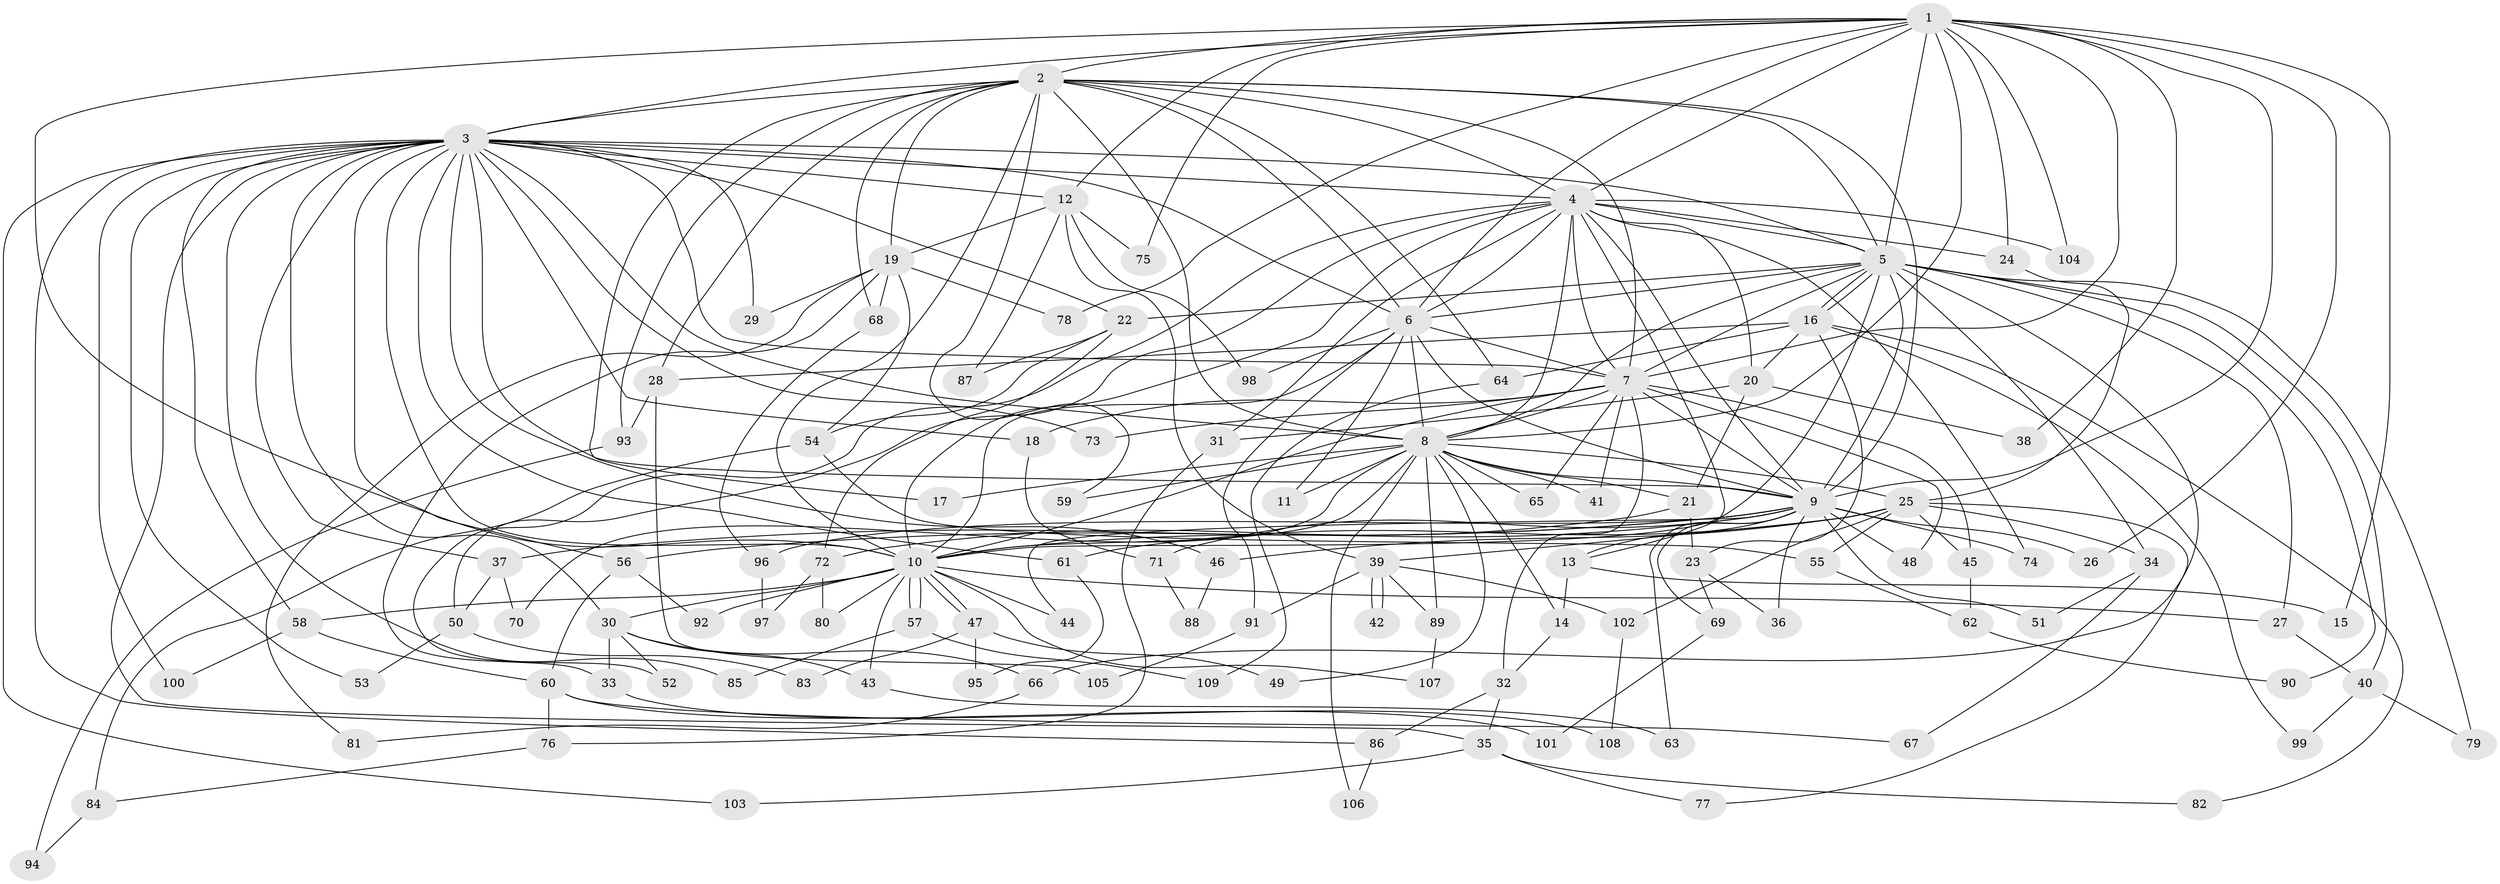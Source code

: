 // Generated by graph-tools (version 1.1) at 2025/35/03/09/25 02:35:00]
// undirected, 109 vertices, 243 edges
graph export_dot {
graph [start="1"]
  node [color=gray90,style=filled];
  1;
  2;
  3;
  4;
  5;
  6;
  7;
  8;
  9;
  10;
  11;
  12;
  13;
  14;
  15;
  16;
  17;
  18;
  19;
  20;
  21;
  22;
  23;
  24;
  25;
  26;
  27;
  28;
  29;
  30;
  31;
  32;
  33;
  34;
  35;
  36;
  37;
  38;
  39;
  40;
  41;
  42;
  43;
  44;
  45;
  46;
  47;
  48;
  49;
  50;
  51;
  52;
  53;
  54;
  55;
  56;
  57;
  58;
  59;
  60;
  61;
  62;
  63;
  64;
  65;
  66;
  67;
  68;
  69;
  70;
  71;
  72;
  73;
  74;
  75;
  76;
  77;
  78;
  79;
  80;
  81;
  82;
  83;
  84;
  85;
  86;
  87;
  88;
  89;
  90;
  91;
  92;
  93;
  94;
  95;
  96;
  97;
  98;
  99;
  100;
  101;
  102;
  103;
  104;
  105;
  106;
  107;
  108;
  109;
  1 -- 2;
  1 -- 3;
  1 -- 4;
  1 -- 5;
  1 -- 6;
  1 -- 7;
  1 -- 8;
  1 -- 9;
  1 -- 10;
  1 -- 12;
  1 -- 15;
  1 -- 24;
  1 -- 26;
  1 -- 38;
  1 -- 75;
  1 -- 78;
  1 -- 104;
  2 -- 3;
  2 -- 4;
  2 -- 5;
  2 -- 6;
  2 -- 7;
  2 -- 8;
  2 -- 9;
  2 -- 10;
  2 -- 17;
  2 -- 19;
  2 -- 28;
  2 -- 59;
  2 -- 64;
  2 -- 68;
  2 -- 93;
  3 -- 4;
  3 -- 5;
  3 -- 6;
  3 -- 7;
  3 -- 8;
  3 -- 9;
  3 -- 10;
  3 -- 12;
  3 -- 18;
  3 -- 22;
  3 -- 29;
  3 -- 30;
  3 -- 35;
  3 -- 37;
  3 -- 46;
  3 -- 53;
  3 -- 56;
  3 -- 58;
  3 -- 61;
  3 -- 73;
  3 -- 85;
  3 -- 86;
  3 -- 100;
  3 -- 103;
  4 -- 5;
  4 -- 6;
  4 -- 7;
  4 -- 8;
  4 -- 9;
  4 -- 10;
  4 -- 13;
  4 -- 20;
  4 -- 24;
  4 -- 31;
  4 -- 50;
  4 -- 52;
  4 -- 74;
  4 -- 104;
  5 -- 6;
  5 -- 7;
  5 -- 8;
  5 -- 9;
  5 -- 10;
  5 -- 16;
  5 -- 16;
  5 -- 22;
  5 -- 27;
  5 -- 34;
  5 -- 40;
  5 -- 66;
  5 -- 79;
  5 -- 90;
  6 -- 7;
  6 -- 8;
  6 -- 9;
  6 -- 10;
  6 -- 11;
  6 -- 91;
  6 -- 98;
  7 -- 8;
  7 -- 9;
  7 -- 10;
  7 -- 18;
  7 -- 32;
  7 -- 41;
  7 -- 45;
  7 -- 48;
  7 -- 65;
  7 -- 73;
  8 -- 9;
  8 -- 10;
  8 -- 11;
  8 -- 14;
  8 -- 17;
  8 -- 21;
  8 -- 25;
  8 -- 41;
  8 -- 49;
  8 -- 59;
  8 -- 65;
  8 -- 70;
  8 -- 89;
  8 -- 106;
  9 -- 10;
  9 -- 13;
  9 -- 26;
  9 -- 36;
  9 -- 37;
  9 -- 44;
  9 -- 48;
  9 -- 51;
  9 -- 56;
  9 -- 63;
  9 -- 69;
  9 -- 71;
  9 -- 74;
  9 -- 96;
  10 -- 27;
  10 -- 30;
  10 -- 43;
  10 -- 44;
  10 -- 47;
  10 -- 47;
  10 -- 57;
  10 -- 57;
  10 -- 58;
  10 -- 80;
  10 -- 92;
  10 -- 107;
  12 -- 19;
  12 -- 39;
  12 -- 75;
  12 -- 87;
  12 -- 98;
  13 -- 14;
  13 -- 15;
  14 -- 32;
  16 -- 20;
  16 -- 23;
  16 -- 28;
  16 -- 64;
  16 -- 82;
  16 -- 99;
  18 -- 71;
  19 -- 29;
  19 -- 33;
  19 -- 54;
  19 -- 68;
  19 -- 78;
  19 -- 81;
  20 -- 21;
  20 -- 31;
  20 -- 38;
  21 -- 23;
  21 -- 72;
  22 -- 54;
  22 -- 72;
  22 -- 87;
  23 -- 36;
  23 -- 69;
  24 -- 25;
  25 -- 34;
  25 -- 39;
  25 -- 45;
  25 -- 46;
  25 -- 55;
  25 -- 61;
  25 -- 77;
  25 -- 102;
  27 -- 40;
  28 -- 93;
  28 -- 105;
  30 -- 33;
  30 -- 43;
  30 -- 52;
  30 -- 66;
  31 -- 76;
  32 -- 35;
  32 -- 86;
  33 -- 108;
  34 -- 51;
  34 -- 67;
  35 -- 77;
  35 -- 82;
  35 -- 103;
  37 -- 50;
  37 -- 70;
  39 -- 42;
  39 -- 42;
  39 -- 89;
  39 -- 91;
  39 -- 102;
  40 -- 79;
  40 -- 99;
  43 -- 63;
  45 -- 62;
  46 -- 88;
  47 -- 49;
  47 -- 83;
  47 -- 95;
  50 -- 53;
  50 -- 83;
  54 -- 55;
  54 -- 84;
  55 -- 62;
  56 -- 60;
  56 -- 92;
  57 -- 85;
  57 -- 109;
  58 -- 60;
  58 -- 100;
  60 -- 67;
  60 -- 76;
  60 -- 101;
  61 -- 95;
  62 -- 90;
  64 -- 109;
  66 -- 81;
  68 -- 96;
  69 -- 101;
  71 -- 88;
  72 -- 80;
  72 -- 97;
  76 -- 84;
  84 -- 94;
  86 -- 106;
  89 -- 107;
  91 -- 105;
  93 -- 94;
  96 -- 97;
  102 -- 108;
}
